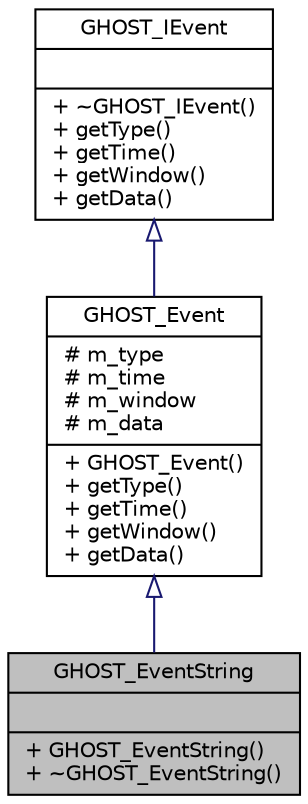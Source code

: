 digraph G
{
  edge [fontname="Helvetica",fontsize="10",labelfontname="Helvetica",labelfontsize="10"];
  node [fontname="Helvetica",fontsize="10",shape=record];
  Node1 [label="{GHOST_EventString\n||+ GHOST_EventString()\l+ ~GHOST_EventString()\l}",height=0.2,width=0.4,color="black", fillcolor="grey75", style="filled" fontcolor="black"];
  Node2 -> Node1 [dir=back,color="midnightblue",fontsize="10",style="solid",arrowtail="empty",fontname="Helvetica"];
  Node2 [label="{GHOST_Event\n|# m_type\l# m_time\l# m_window\l# m_data\l|+ GHOST_Event()\l+ getType()\l+ getTime()\l+ getWindow()\l+ getData()\l}",height=0.2,width=0.4,color="black", fillcolor="white", style="filled",URL="$d6/d44/classGHOST__Event.html"];
  Node3 -> Node2 [dir=back,color="midnightblue",fontsize="10",style="solid",arrowtail="empty",fontname="Helvetica"];
  Node3 [label="{GHOST_IEvent\n||+ ~GHOST_IEvent()\l+ getType()\l+ getTime()\l+ getWindow()\l+ getData()\l}",height=0.2,width=0.4,color="black", fillcolor="white", style="filled",URL="$d6/d13/classGHOST__IEvent.html"];
}
